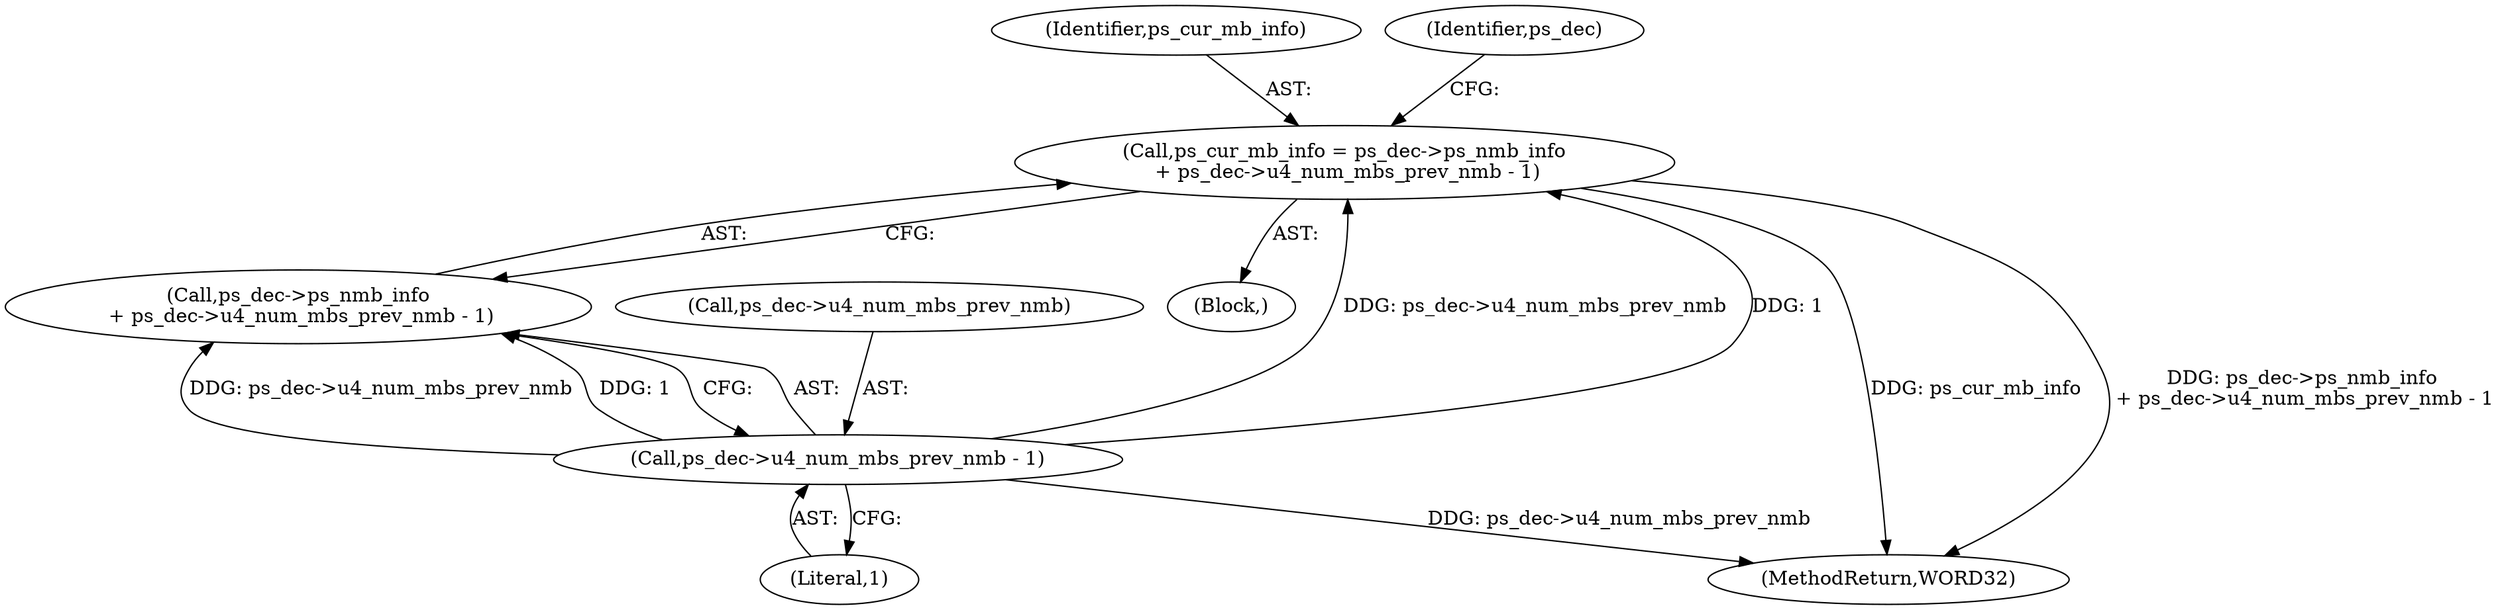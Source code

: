 digraph "0_Android_cc676ebd95247646e67907ccab150fb77a847335_0@integer" {
"1000548" [label="(Call,ps_cur_mb_info = ps_dec->ps_nmb_info\n + ps_dec->u4_num_mbs_prev_nmb - 1)"];
"1000554" [label="(Call,ps_dec->u4_num_mbs_prev_nmb - 1)"];
"1000548" [label="(Call,ps_cur_mb_info = ps_dec->ps_nmb_info\n + ps_dec->u4_num_mbs_prev_nmb - 1)"];
"1000555" [label="(Call,ps_dec->u4_num_mbs_prev_nmb)"];
"1000558" [label="(Literal,1)"];
"1000550" [label="(Call,ps_dec->ps_nmb_info\n + ps_dec->u4_num_mbs_prev_nmb - 1)"];
"1000547" [label="(Block,)"];
"1000554" [label="(Call,ps_dec->u4_num_mbs_prev_nmb - 1)"];
"1000549" [label="(Identifier,ps_cur_mb_info)"];
"1000561" [label="(Identifier,ps_dec)"];
"1001350" [label="(MethodReturn,WORD32)"];
"1000548" -> "1000547"  [label="AST: "];
"1000548" -> "1000550"  [label="CFG: "];
"1000549" -> "1000548"  [label="AST: "];
"1000550" -> "1000548"  [label="AST: "];
"1000561" -> "1000548"  [label="CFG: "];
"1000548" -> "1001350"  [label="DDG: ps_dec->ps_nmb_info\n + ps_dec->u4_num_mbs_prev_nmb - 1"];
"1000548" -> "1001350"  [label="DDG: ps_cur_mb_info"];
"1000554" -> "1000548"  [label="DDG: ps_dec->u4_num_mbs_prev_nmb"];
"1000554" -> "1000548"  [label="DDG: 1"];
"1000554" -> "1000550"  [label="AST: "];
"1000554" -> "1000558"  [label="CFG: "];
"1000555" -> "1000554"  [label="AST: "];
"1000558" -> "1000554"  [label="AST: "];
"1000550" -> "1000554"  [label="CFG: "];
"1000554" -> "1001350"  [label="DDG: ps_dec->u4_num_mbs_prev_nmb"];
"1000554" -> "1000550"  [label="DDG: ps_dec->u4_num_mbs_prev_nmb"];
"1000554" -> "1000550"  [label="DDG: 1"];
}
